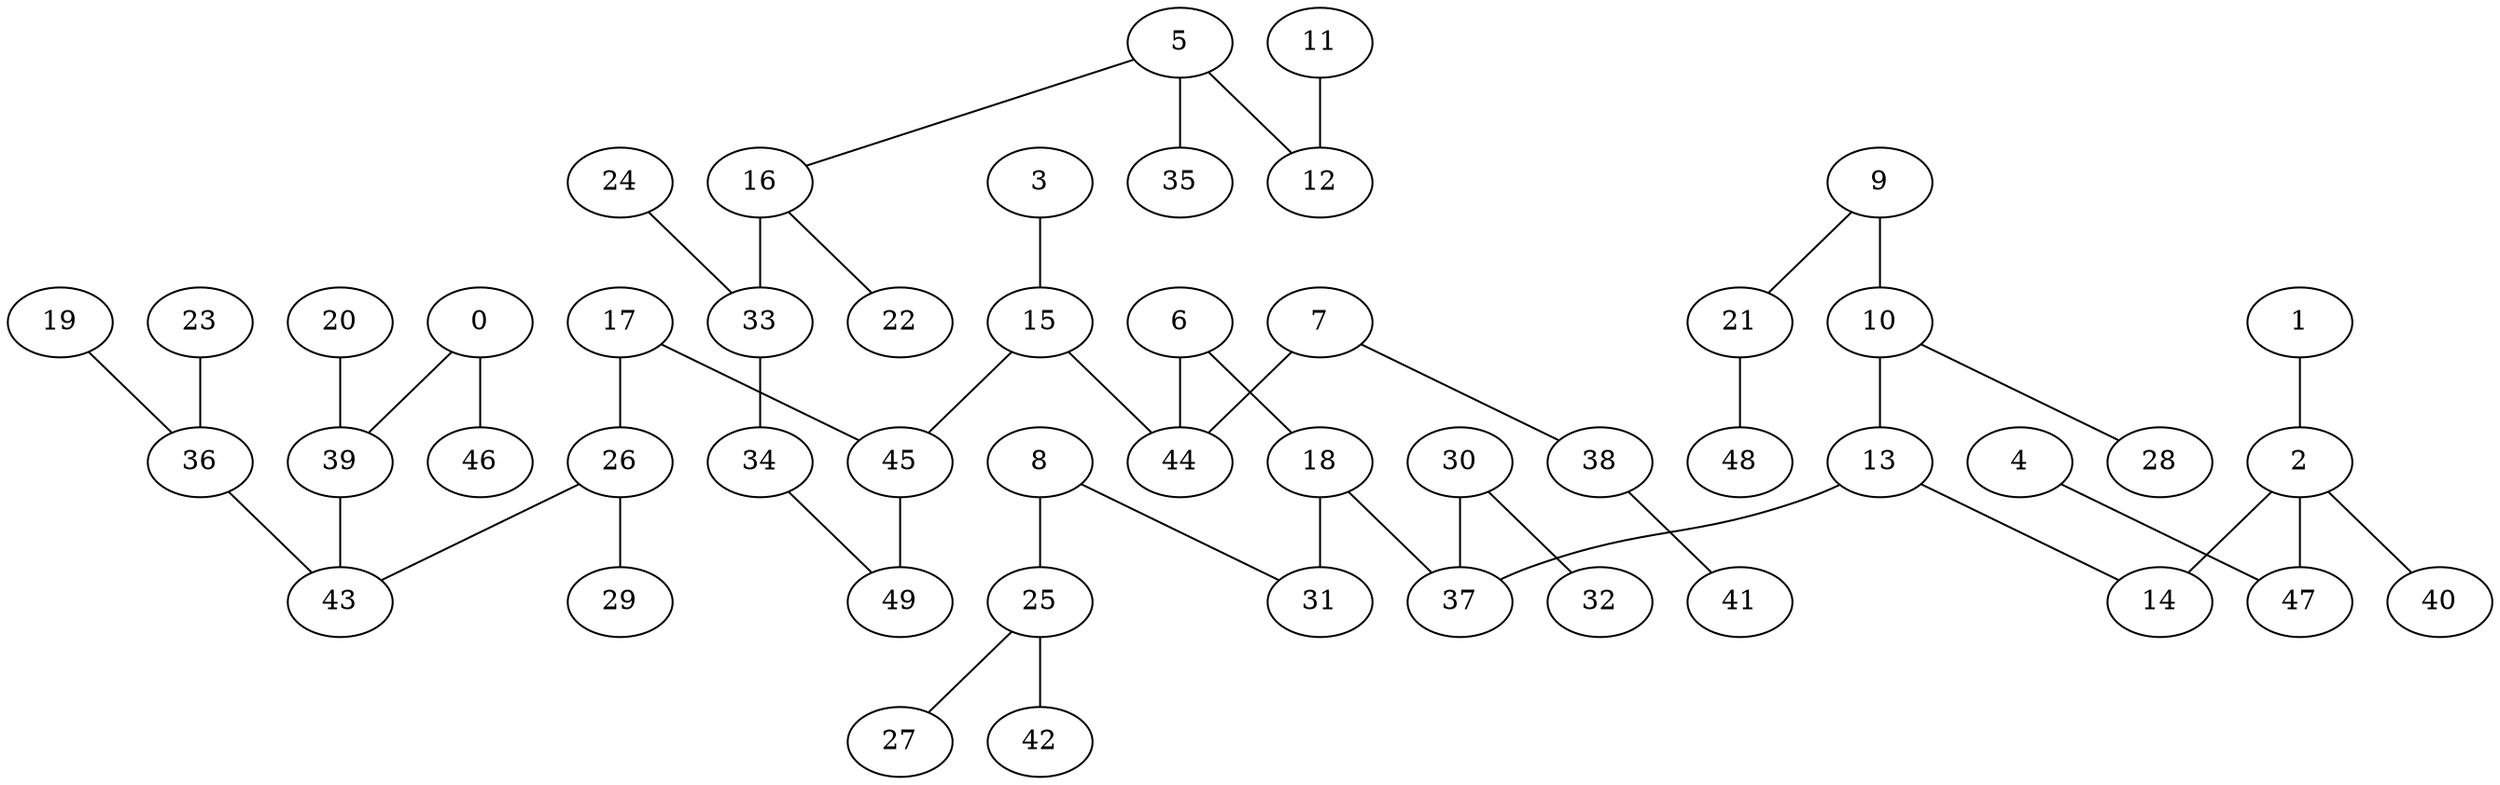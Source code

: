 strict graph {
0;
1;
2;
3;
4;
5;
6;
7;
8;
9;
10;
11;
12;
13;
14;
15;
16;
17;
18;
19;
20;
21;
22;
23;
24;
25;
26;
27;
28;
29;
30;
31;
32;
33;
34;
35;
36;
37;
38;
39;
40;
41;
42;
43;
44;
45;
46;
47;
48;
49;
0 -- 46 [weight=1];
0 -- 39 [weight=2];
1 -- 2 [weight=3];
2 -- 40 [weight=3];
2 -- 47 [weight=6];
2 -- 14 [weight=9];
3 -- 15 [weight=5];
4 -- 47 [weight=1];
5 -- 12 [weight=4];
5 -- 35 [weight=4];
5 -- 16 [weight=4];
6 -- 18 [weight=10];
6 -- 44 [weight=7];
7 -- 38 [weight=3];
7 -- 44 [weight=9];
8 -- 25 [weight=9];
8 -- 31 [weight=1];
9 -- 21 [weight=9];
9 -- 10 [weight=10];
10 -- 28 [weight=2];
10 -- 13 [weight=3];
11 -- 12 [weight=3];
13 -- 14 [weight=8];
13 -- 37 [weight=7];
15 -- 44 [weight=6];
15 -- 45 [weight=4];
16 -- 22 [weight=2];
16 -- 33 [weight=10];
17 -- 26 [weight=8];
17 -- 45 [weight=4];
18 -- 31 [weight=5];
18 -- 37 [weight=2];
19 -- 36 [weight=8];
20 -- 39 [weight=8];
21 -- 48 [weight=7];
23 -- 36 [weight=4];
24 -- 33 [weight=1];
25 -- 27 [weight=1];
25 -- 42 [weight=3];
26 -- 29 [weight=6];
26 -- 43 [weight=1];
30 -- 32 [weight=2];
30 -- 37 [weight=3];
33 -- 34 [weight=9];
34 -- 49 [weight=2];
36 -- 43 [weight=7];
38 -- 41 [weight=8];
39 -- 43 [weight=10];
45 -- 49 [weight=6];
}
